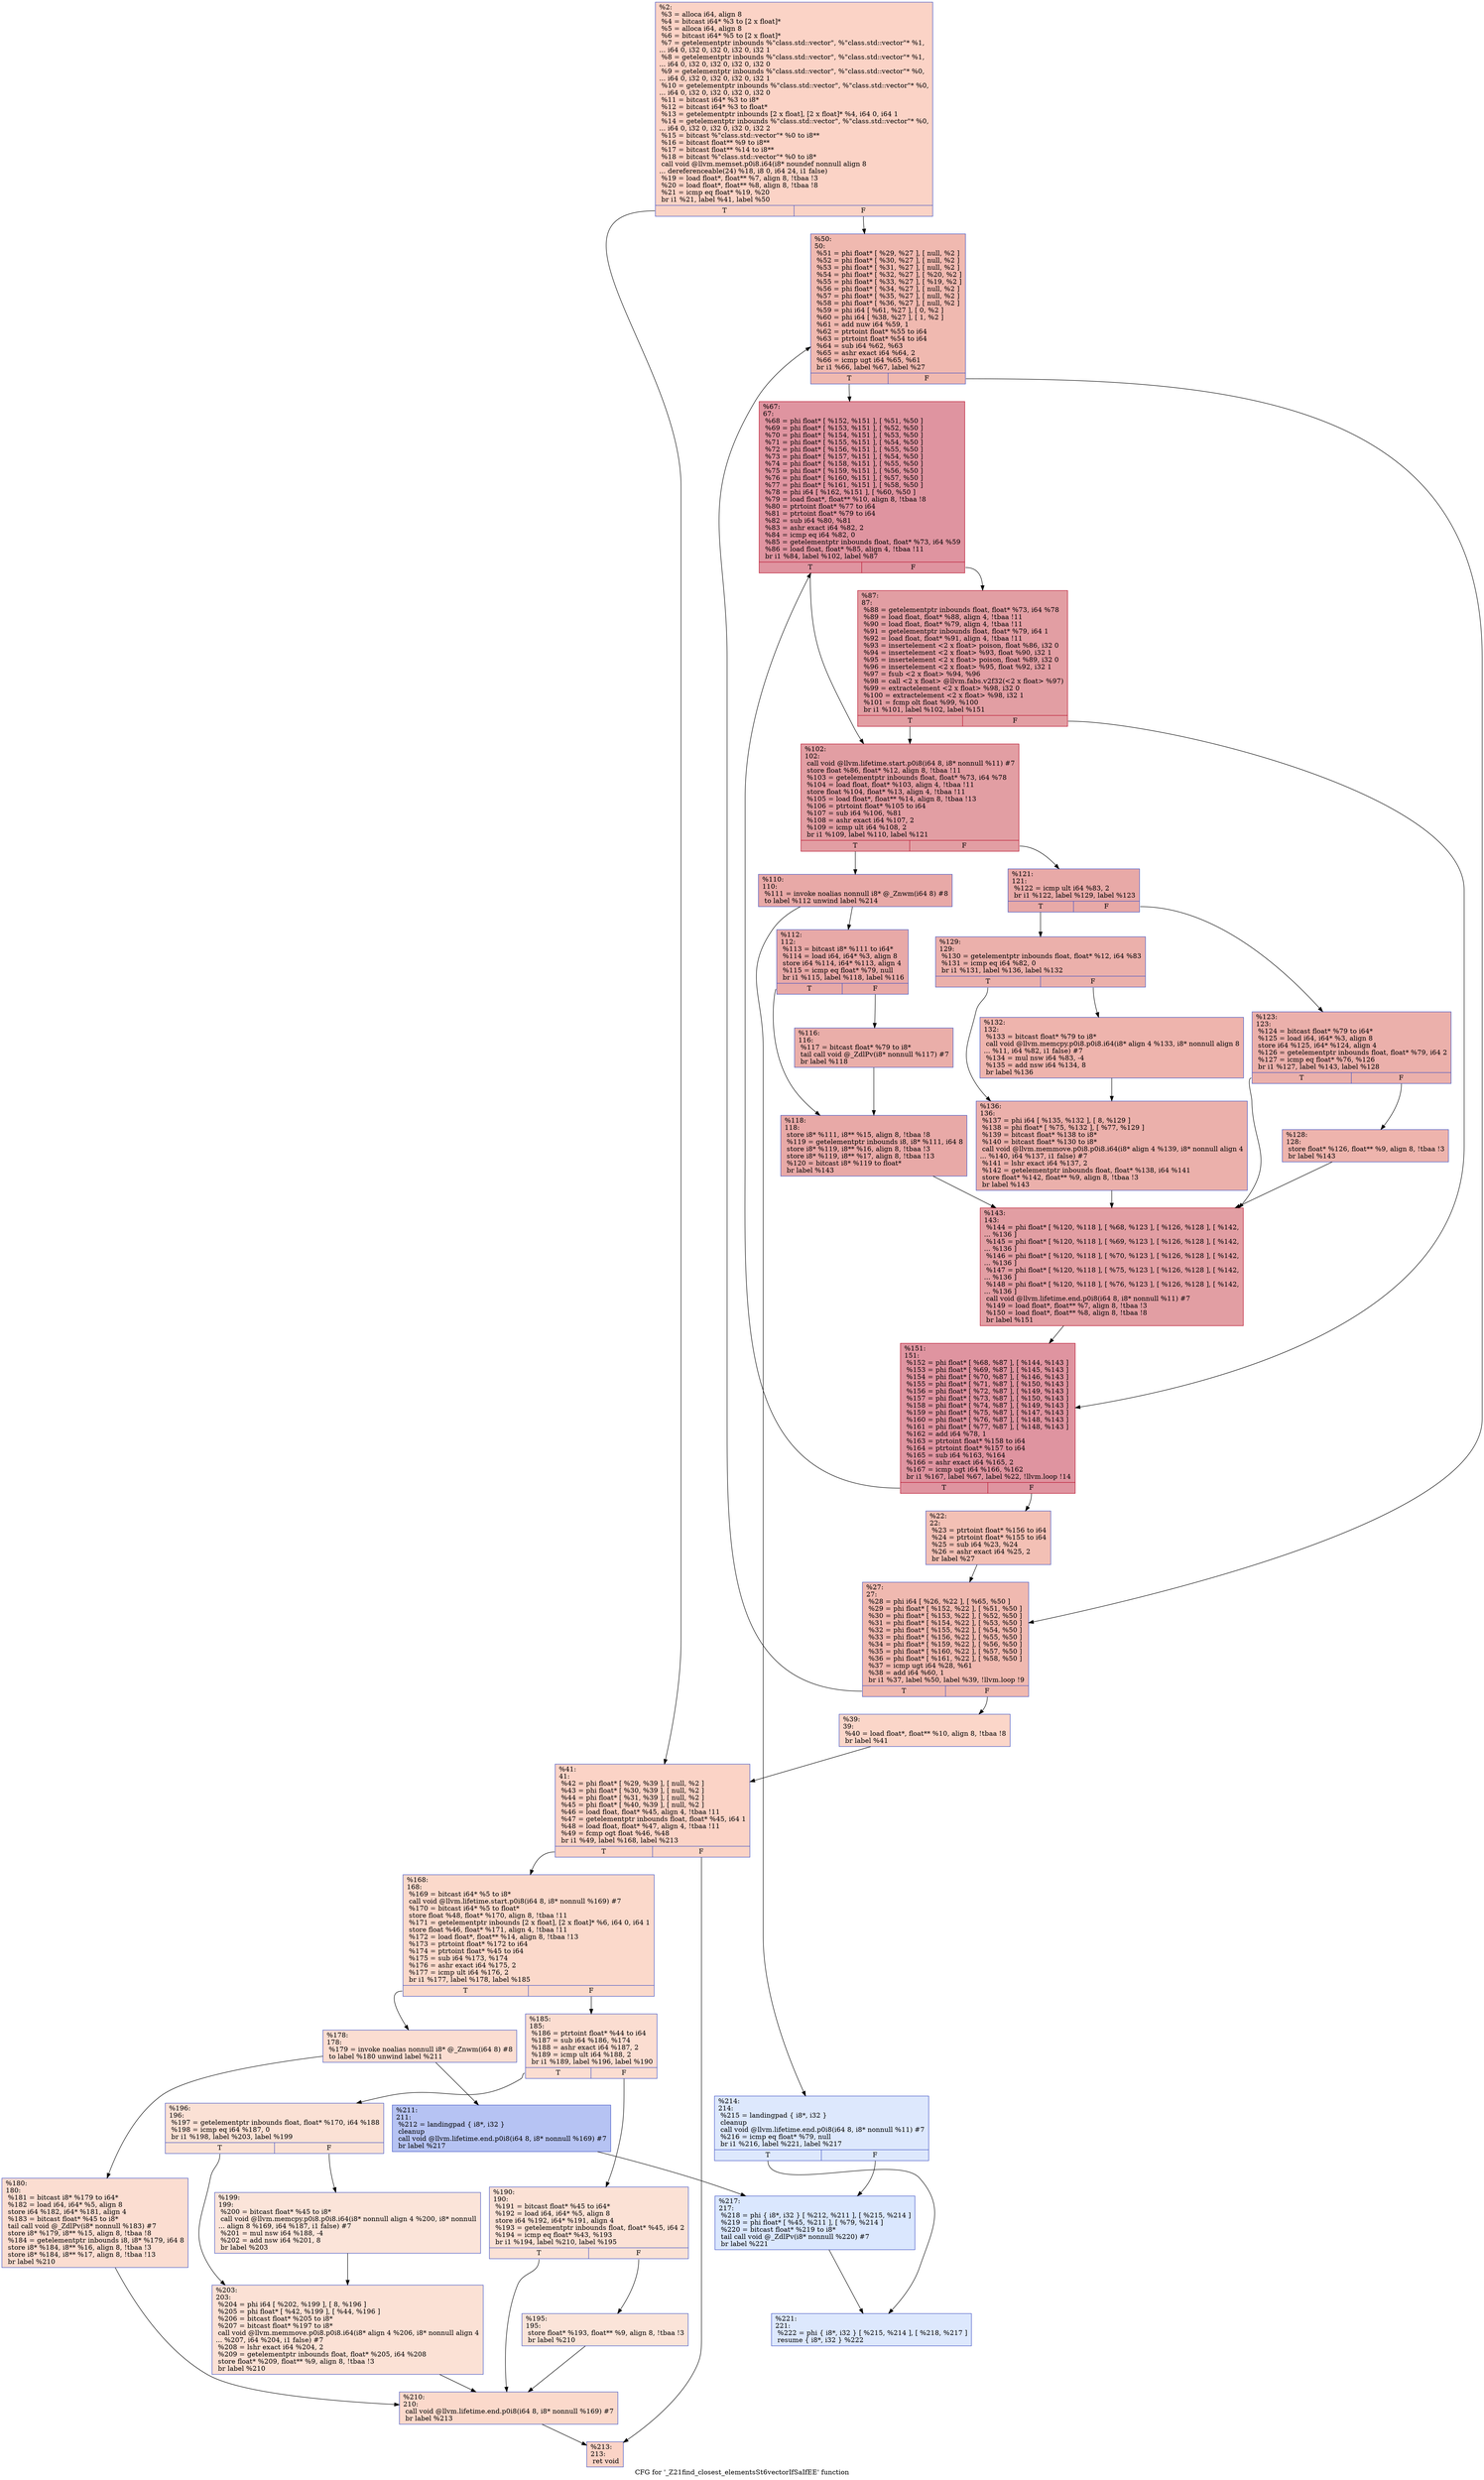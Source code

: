 digraph "CFG for '_Z21find_closest_elementsSt6vectorIfSaIfEE' function" {
	label="CFG for '_Z21find_closest_elementsSt6vectorIfSaIfEE' function";

	Node0x5621ffa0fab0 [shape=record,color="#3d50c3ff", style=filled, fillcolor="#f59c7d70",label="{%2:\l  %3 = alloca i64, align 8\l  %4 = bitcast i64* %3 to [2 x float]*\l  %5 = alloca i64, align 8\l  %6 = bitcast i64* %5 to [2 x float]*\l  %7 = getelementptr inbounds %\"class.std::vector\", %\"class.std::vector\"* %1,\l... i64 0, i32 0, i32 0, i32 0, i32 1\l  %8 = getelementptr inbounds %\"class.std::vector\", %\"class.std::vector\"* %1,\l... i64 0, i32 0, i32 0, i32 0, i32 0\l  %9 = getelementptr inbounds %\"class.std::vector\", %\"class.std::vector\"* %0,\l... i64 0, i32 0, i32 0, i32 0, i32 1\l  %10 = getelementptr inbounds %\"class.std::vector\", %\"class.std::vector\"* %0,\l... i64 0, i32 0, i32 0, i32 0, i32 0\l  %11 = bitcast i64* %3 to i8*\l  %12 = bitcast i64* %3 to float*\l  %13 = getelementptr inbounds [2 x float], [2 x float]* %4, i64 0, i64 1\l  %14 = getelementptr inbounds %\"class.std::vector\", %\"class.std::vector\"* %0,\l... i64 0, i32 0, i32 0, i32 0, i32 2\l  %15 = bitcast %\"class.std::vector\"* %0 to i8**\l  %16 = bitcast float** %9 to i8**\l  %17 = bitcast float** %14 to i8**\l  %18 = bitcast %\"class.std::vector\"* %0 to i8*\l  call void @llvm.memset.p0i8.i64(i8* noundef nonnull align 8\l... dereferenceable(24) %18, i8 0, i64 24, i1 false)\l  %19 = load float*, float** %7, align 8, !tbaa !3\l  %20 = load float*, float** %8, align 8, !tbaa !8\l  %21 = icmp eq float* %19, %20\l  br i1 %21, label %41, label %50\l|{<s0>T|<s1>F}}"];
	Node0x5621ffa0fab0:s0 -> Node0x5621ffa123c0;
	Node0x5621ffa0fab0:s1 -> Node0x5621ffa12450;
	Node0x5621ffa12590 [shape=record,color="#3d50c3ff", style=filled, fillcolor="#e5705870",label="{%22:\l22:                                               \l  %23 = ptrtoint float* %156 to i64\l  %24 = ptrtoint float* %155 to i64\l  %25 = sub i64 %23, %24\l  %26 = ashr exact i64 %25, 2\l  br label %27\l}"];
	Node0x5621ffa12590 -> Node0x5621ffa128c0;
	Node0x5621ffa128c0 [shape=record,color="#3d50c3ff", style=filled, fillcolor="#de614d70",label="{%27:\l27:                                               \l  %28 = phi i64 [ %26, %22 ], [ %65, %50 ]\l  %29 = phi float* [ %152, %22 ], [ %51, %50 ]\l  %30 = phi float* [ %153, %22 ], [ %52, %50 ]\l  %31 = phi float* [ %154, %22 ], [ %53, %50 ]\l  %32 = phi float* [ %155, %22 ], [ %54, %50 ]\l  %33 = phi float* [ %156, %22 ], [ %55, %50 ]\l  %34 = phi float* [ %159, %22 ], [ %56, %50 ]\l  %35 = phi float* [ %160, %22 ], [ %57, %50 ]\l  %36 = phi float* [ %161, %22 ], [ %58, %50 ]\l  %37 = icmp ugt i64 %28, %61\l  %38 = add i64 %60, 1\l  br i1 %37, label %50, label %39, !llvm.loop !9\l|{<s0>T|<s1>F}}"];
	Node0x5621ffa128c0:s0 -> Node0x5621ffa12450;
	Node0x5621ffa128c0:s1 -> Node0x5621ffa13a50;
	Node0x5621ffa13a50 [shape=record,color="#3d50c3ff", style=filled, fillcolor="#f6a38570",label="{%39:\l39:                                               \l  %40 = load float*, float** %10, align 8, !tbaa !8\l  br label %41\l}"];
	Node0x5621ffa13a50 -> Node0x5621ffa123c0;
	Node0x5621ffa123c0 [shape=record,color="#3d50c3ff", style=filled, fillcolor="#f59c7d70",label="{%41:\l41:                                               \l  %42 = phi float* [ %29, %39 ], [ null, %2 ]\l  %43 = phi float* [ %30, %39 ], [ null, %2 ]\l  %44 = phi float* [ %31, %39 ], [ null, %2 ]\l  %45 = phi float* [ %40, %39 ], [ null, %2 ]\l  %46 = load float, float* %45, align 4, !tbaa !11\l  %47 = getelementptr inbounds float, float* %45, i64 1\l  %48 = load float, float* %47, align 4, !tbaa !11\l  %49 = fcmp ogt float %46, %48\l  br i1 %49, label %168, label %213\l|{<s0>T|<s1>F}}"];
	Node0x5621ffa123c0:s0 -> Node0x5621ffa14f40;
	Node0x5621ffa123c0:s1 -> Node0x5621ffa14fd0;
	Node0x5621ffa12450 [shape=record,color="#3d50c3ff", style=filled, fillcolor="#de614d70",label="{%50:\l50:                                               \l  %51 = phi float* [ %29, %27 ], [ null, %2 ]\l  %52 = phi float* [ %30, %27 ], [ null, %2 ]\l  %53 = phi float* [ %31, %27 ], [ null, %2 ]\l  %54 = phi float* [ %32, %27 ], [ %20, %2 ]\l  %55 = phi float* [ %33, %27 ], [ %19, %2 ]\l  %56 = phi float* [ %34, %27 ], [ null, %2 ]\l  %57 = phi float* [ %35, %27 ], [ null, %2 ]\l  %58 = phi float* [ %36, %27 ], [ null, %2 ]\l  %59 = phi i64 [ %61, %27 ], [ 0, %2 ]\l  %60 = phi i64 [ %38, %27 ], [ 1, %2 ]\l  %61 = add nuw i64 %59, 1\l  %62 = ptrtoint float* %55 to i64\l  %63 = ptrtoint float* %54 to i64\l  %64 = sub i64 %62, %63\l  %65 = ashr exact i64 %64, 2\l  %66 = icmp ugt i64 %65, %61\l  br i1 %66, label %67, label %27\l|{<s0>T|<s1>F}}"];
	Node0x5621ffa12450:s0 -> Node0x5621ffa13850;
	Node0x5621ffa12450:s1 -> Node0x5621ffa128c0;
	Node0x5621ffa13850 [shape=record,color="#b70d28ff", style=filled, fillcolor="#b70d2870",label="{%67:\l67:                                               \l  %68 = phi float* [ %152, %151 ], [ %51, %50 ]\l  %69 = phi float* [ %153, %151 ], [ %52, %50 ]\l  %70 = phi float* [ %154, %151 ], [ %53, %50 ]\l  %71 = phi float* [ %155, %151 ], [ %54, %50 ]\l  %72 = phi float* [ %156, %151 ], [ %55, %50 ]\l  %73 = phi float* [ %157, %151 ], [ %54, %50 ]\l  %74 = phi float* [ %158, %151 ], [ %55, %50 ]\l  %75 = phi float* [ %159, %151 ], [ %56, %50 ]\l  %76 = phi float* [ %160, %151 ], [ %57, %50 ]\l  %77 = phi float* [ %161, %151 ], [ %58, %50 ]\l  %78 = phi i64 [ %162, %151 ], [ %60, %50 ]\l  %79 = load float*, float** %10, align 8, !tbaa !8\l  %80 = ptrtoint float* %77 to i64\l  %81 = ptrtoint float* %79 to i64\l  %82 = sub i64 %80, %81\l  %83 = ashr exact i64 %82, 2\l  %84 = icmp eq i64 %82, 0\l  %85 = getelementptr inbounds float, float* %73, i64 %59\l  %86 = load float, float* %85, align 4, !tbaa !11\l  br i1 %84, label %102, label %87\l|{<s0>T|<s1>F}}"];
	Node0x5621ffa13850:s0 -> Node0x5621ffa16b20;
	Node0x5621ffa13850:s1 -> Node0x5621ffa16b70;
	Node0x5621ffa16b70 [shape=record,color="#b70d28ff", style=filled, fillcolor="#be242e70",label="{%87:\l87:                                               \l  %88 = getelementptr inbounds float, float* %73, i64 %78\l  %89 = load float, float* %88, align 4, !tbaa !11\l  %90 = load float, float* %79, align 4, !tbaa !11\l  %91 = getelementptr inbounds float, float* %79, i64 1\l  %92 = load float, float* %91, align 4, !tbaa !11\l  %93 = insertelement \<2 x float\> poison, float %86, i32 0\l  %94 = insertelement \<2 x float\> %93, float %90, i32 1\l  %95 = insertelement \<2 x float\> poison, float %89, i32 0\l  %96 = insertelement \<2 x float\> %95, float %92, i32 1\l  %97 = fsub \<2 x float\> %94, %96\l  %98 = call \<2 x float\> @llvm.fabs.v2f32(\<2 x float\> %97)\l  %99 = extractelement \<2 x float\> %98, i32 0\l  %100 = extractelement \<2 x float\> %98, i32 1\l  %101 = fcmp olt float %99, %100\l  br i1 %101, label %102, label %151\l|{<s0>T|<s1>F}}"];
	Node0x5621ffa16b70:s0 -> Node0x5621ffa16b20;
	Node0x5621ffa16b70:s1 -> Node0x5621ffa13950;
	Node0x5621ffa16b20 [shape=record,color="#b70d28ff", style=filled, fillcolor="#be242e70",label="{%102:\l102:                                              \l  call void @llvm.lifetime.start.p0i8(i64 8, i8* nonnull %11) #7\l  store float %86, float* %12, align 8, !tbaa !11\l  %103 = getelementptr inbounds float, float* %73, i64 %78\l  %104 = load float, float* %103, align 4, !tbaa !11\l  store float %104, float* %13, align 4, !tbaa !11\l  %105 = load float*, float** %14, align 8, !tbaa !13\l  %106 = ptrtoint float* %105 to i64\l  %107 = sub i64 %106, %81\l  %108 = ashr exact i64 %107, 2\l  %109 = icmp ult i64 %108, 2\l  br i1 %109, label %110, label %121\l|{<s0>T|<s1>F}}"];
	Node0x5621ffa16b20:s0 -> Node0x5621ffa187f0;
	Node0x5621ffa16b20:s1 -> Node0x5621ffa18840;
	Node0x5621ffa187f0 [shape=record,color="#3d50c3ff", style=filled, fillcolor="#ca3b3770",label="{%110:\l110:                                              \l  %111 = invoke noalias nonnull i8* @_Znwm(i64 8) #8\l          to label %112 unwind label %214\l}"];
	Node0x5621ffa187f0 -> Node0x5621ffa18960;
	Node0x5621ffa187f0 -> Node0x5621ffa189b0;
	Node0x5621ffa18960 [shape=record,color="#3d50c3ff", style=filled, fillcolor="#ca3b3770",label="{%112:\l112:                                              \l  %113 = bitcast i8* %111 to i64*\l  %114 = load i64, i64* %3, align 8\l  store i64 %114, i64* %113, align 4\l  %115 = icmp eq float* %79, null\l  br i1 %115, label %118, label %116\l|{<s0>T|<s1>F}}"];
	Node0x5621ffa18960:s0 -> Node0x5621ffa18df0;
	Node0x5621ffa18960:s1 -> Node0x5621ffa18e40;
	Node0x5621ffa18e40 [shape=record,color="#3d50c3ff", style=filled, fillcolor="#d0473d70",label="{%116:\l116:                                              \l  %117 = bitcast float* %79 to i8*\l  tail call void @_ZdlPv(i8* nonnull %117) #7\l  br label %118\l}"];
	Node0x5621ffa18e40 -> Node0x5621ffa18df0;
	Node0x5621ffa18df0 [shape=record,color="#3d50c3ff", style=filled, fillcolor="#ca3b3770",label="{%118:\l118:                                              \l  store i8* %111, i8** %15, align 8, !tbaa !8\l  %119 = getelementptr inbounds i8, i8* %111, i64 8\l  store i8* %119, i8** %16, align 8, !tbaa !3\l  store i8* %119, i8** %17, align 8, !tbaa !13\l  %120 = bitcast i8* %119 to float*\l  br label %143\l}"];
	Node0x5621ffa18df0 -> Node0x5621ffa1a170;
	Node0x5621ffa18840 [shape=record,color="#3d50c3ff", style=filled, fillcolor="#ca3b3770",label="{%121:\l121:                                              \l  %122 = icmp ult i64 %83, 2\l  br i1 %122, label %129, label %123\l|{<s0>T|<s1>F}}"];
	Node0x5621ffa18840:s0 -> Node0x5621ffa1a2c0;
	Node0x5621ffa18840:s1 -> Node0x5621ffa1a310;
	Node0x5621ffa1a310 [shape=record,color="#3d50c3ff", style=filled, fillcolor="#d24b4070",label="{%123:\l123:                                              \l  %124 = bitcast float* %79 to i64*\l  %125 = load i64, i64* %3, align 8\l  store i64 %125, i64* %124, align 4\l  %126 = getelementptr inbounds float, float* %79, i64 2\l  %127 = icmp eq float* %76, %126\l  br i1 %127, label %143, label %128\l|{<s0>T|<s1>F}}"];
	Node0x5621ffa1a310:s0 -> Node0x5621ffa1a170;
	Node0x5621ffa1a310:s1 -> Node0x5621ffa1a6b0;
	Node0x5621ffa1a6b0 [shape=record,color="#3d50c3ff", style=filled, fillcolor="#d8564670",label="{%128:\l128:                                              \l  store float* %126, float** %9, align 8, !tbaa !3\l  br label %143\l}"];
	Node0x5621ffa1a6b0 -> Node0x5621ffa1a170;
	Node0x5621ffa1a2c0 [shape=record,color="#3d50c3ff", style=filled, fillcolor="#d24b4070",label="{%129:\l129:                                              \l  %130 = getelementptr inbounds float, float* %12, i64 %83\l  %131 = icmp eq i64 %82, 0\l  br i1 %131, label %136, label %132\l|{<s0>T|<s1>F}}"];
	Node0x5621ffa1a2c0:s0 -> Node0x5621ffa1b1f0;
	Node0x5621ffa1a2c0:s1 -> Node0x5621ffa1b240;
	Node0x5621ffa1b240 [shape=record,color="#3d50c3ff", style=filled, fillcolor="#d8564670",label="{%132:\l132:                                              \l  %133 = bitcast float* %79 to i8*\l  call void @llvm.memcpy.p0i8.p0i8.i64(i8* align 4 %133, i8* nonnull align 8\l... %11, i64 %82, i1 false) #7\l  %134 = mul nsw i64 %83, -4\l  %135 = add nsw i64 %134, 8\l  br label %136\l}"];
	Node0x5621ffa1b240 -> Node0x5621ffa1b1f0;
	Node0x5621ffa1b1f0 [shape=record,color="#3d50c3ff", style=filled, fillcolor="#d24b4070",label="{%136:\l136:                                              \l  %137 = phi i64 [ %135, %132 ], [ 8, %129 ]\l  %138 = phi float* [ %75, %132 ], [ %77, %129 ]\l  %139 = bitcast float* %138 to i8*\l  %140 = bitcast float* %130 to i8*\l  call void @llvm.memmove.p0i8.p0i8.i64(i8* align 4 %139, i8* nonnull align 4\l... %140, i64 %137, i1 false) #7\l  %141 = lshr exact i64 %137, 2\l  %142 = getelementptr inbounds float, float* %138, i64 %141\l  store float* %142, float** %9, align 8, !tbaa !3\l  br label %143\l}"];
	Node0x5621ffa1b1f0 -> Node0x5621ffa1a170;
	Node0x5621ffa1a170 [shape=record,color="#b70d28ff", style=filled, fillcolor="#be242e70",label="{%143:\l143:                                              \l  %144 = phi float* [ %120, %118 ], [ %68, %123 ], [ %126, %128 ], [ %142,\l... %136 ]\l  %145 = phi float* [ %120, %118 ], [ %69, %123 ], [ %126, %128 ], [ %142,\l... %136 ]\l  %146 = phi float* [ %120, %118 ], [ %70, %123 ], [ %126, %128 ], [ %142,\l... %136 ]\l  %147 = phi float* [ %120, %118 ], [ %75, %123 ], [ %126, %128 ], [ %142,\l... %136 ]\l  %148 = phi float* [ %120, %118 ], [ %76, %123 ], [ %126, %128 ], [ %142,\l... %136 ]\l  call void @llvm.lifetime.end.p0i8(i64 8, i8* nonnull %11) #7\l  %149 = load float*, float** %7, align 8, !tbaa !3\l  %150 = load float*, float** %8, align 8, !tbaa !8\l  br label %151\l}"];
	Node0x5621ffa1a170 -> Node0x5621ffa13950;
	Node0x5621ffa13950 [shape=record,color="#b70d28ff", style=filled, fillcolor="#b70d2870",label="{%151:\l151:                                              \l  %152 = phi float* [ %68, %87 ], [ %144, %143 ]\l  %153 = phi float* [ %69, %87 ], [ %145, %143 ]\l  %154 = phi float* [ %70, %87 ], [ %146, %143 ]\l  %155 = phi float* [ %71, %87 ], [ %150, %143 ]\l  %156 = phi float* [ %72, %87 ], [ %149, %143 ]\l  %157 = phi float* [ %73, %87 ], [ %150, %143 ]\l  %158 = phi float* [ %74, %87 ], [ %149, %143 ]\l  %159 = phi float* [ %75, %87 ], [ %147, %143 ]\l  %160 = phi float* [ %76, %87 ], [ %148, %143 ]\l  %161 = phi float* [ %77, %87 ], [ %148, %143 ]\l  %162 = add i64 %78, 1\l  %163 = ptrtoint float* %158 to i64\l  %164 = ptrtoint float* %157 to i64\l  %165 = sub i64 %163, %164\l  %166 = ashr exact i64 %165, 2\l  %167 = icmp ugt i64 %166, %162\l  br i1 %167, label %67, label %22, !llvm.loop !14\l|{<s0>T|<s1>F}}"];
	Node0x5621ffa13950:s0 -> Node0x5621ffa13850;
	Node0x5621ffa13950:s1 -> Node0x5621ffa12590;
	Node0x5621ffa14f40 [shape=record,color="#3d50c3ff", style=filled, fillcolor="#f7a88970",label="{%168:\l168:                                              \l  %169 = bitcast i64* %5 to i8*\l  call void @llvm.lifetime.start.p0i8(i64 8, i8* nonnull %169) #7\l  %170 = bitcast i64* %5 to float*\l  store float %48, float* %170, align 8, !tbaa !11\l  %171 = getelementptr inbounds [2 x float], [2 x float]* %6, i64 0, i64 1\l  store float %46, float* %171, align 4, !tbaa !11\l  %172 = load float*, float** %14, align 8, !tbaa !13\l  %173 = ptrtoint float* %172 to i64\l  %174 = ptrtoint float* %45 to i64\l  %175 = sub i64 %173, %174\l  %176 = ashr exact i64 %175, 2\l  %177 = icmp ult i64 %176, 2\l  br i1 %177, label %178, label %185\l|{<s0>T|<s1>F}}"];
	Node0x5621ffa14f40:s0 -> Node0x5621ffa1db50;
	Node0x5621ffa14f40:s1 -> Node0x5621ffa1dba0;
	Node0x5621ffa1db50 [shape=record,color="#3d50c3ff", style=filled, fillcolor="#f7b39670",label="{%178:\l178:                                              \l  %179 = invoke noalias nonnull i8* @_Znwm(i64 8) #8\l          to label %180 unwind label %211\l}"];
	Node0x5621ffa1db50 -> Node0x5621ffa1dca0;
	Node0x5621ffa1db50 -> Node0x5621ffa1dcf0;
	Node0x5621ffa1dca0 [shape=record,color="#3d50c3ff", style=filled, fillcolor="#f7b39670",label="{%180:\l180:                                              \l  %181 = bitcast i8* %179 to i64*\l  %182 = load i64, i64* %5, align 8\l  store i64 %182, i64* %181, align 4\l  %183 = bitcast float* %45 to i8*\l  tail call void @_ZdlPv(i8* nonnull %183) #7\l  store i8* %179, i8** %15, align 8, !tbaa !8\l  %184 = getelementptr inbounds i8, i8* %179, i64 8\l  store i8* %184, i8** %16, align 8, !tbaa !3\l  store i8* %184, i8** %17, align 8, !tbaa !13\l  br label %210\l}"];
	Node0x5621ffa1dca0 -> Node0x5621ffa1e2d0;
	Node0x5621ffa1dba0 [shape=record,color="#3d50c3ff", style=filled, fillcolor="#f7b39670",label="{%185:\l185:                                              \l  %186 = ptrtoint float* %44 to i64\l  %187 = sub i64 %186, %174\l  %188 = ashr exact i64 %187, 2\l  %189 = icmp ult i64 %188, 2\l  br i1 %189, label %196, label %190\l|{<s0>T|<s1>F}}"];
	Node0x5621ffa1dba0:s0 -> Node0x5621ffa1e5b0;
	Node0x5621ffa1dba0:s1 -> Node0x5621ffa1e600;
	Node0x5621ffa1e600 [shape=record,color="#3d50c3ff", style=filled, fillcolor="#f7bca170",label="{%190:\l190:                                              \l  %191 = bitcast float* %45 to i64*\l  %192 = load i64, i64* %5, align 8\l  store i64 %192, i64* %191, align 4\l  %193 = getelementptr inbounds float, float* %45, i64 2\l  %194 = icmp eq float* %43, %193\l  br i1 %194, label %210, label %195\l|{<s0>T|<s1>F}}"];
	Node0x5621ffa1e600:s0 -> Node0x5621ffa1e2d0;
	Node0x5621ffa1e600:s1 -> Node0x5621ffa1e9a0;
	Node0x5621ffa1e9a0 [shape=record,color="#3d50c3ff", style=filled, fillcolor="#f5c1a970",label="{%195:\l195:                                              \l  store float* %193, float** %9, align 8, !tbaa !3\l  br label %210\l}"];
	Node0x5621ffa1e9a0 -> Node0x5621ffa1e2d0;
	Node0x5621ffa1e5b0 [shape=record,color="#3d50c3ff", style=filled, fillcolor="#f7bca170",label="{%196:\l196:                                              \l  %197 = getelementptr inbounds float, float* %170, i64 %188\l  %198 = icmp eq i64 %187, 0\l  br i1 %198, label %203, label %199\l|{<s0>T|<s1>F}}"];
	Node0x5621ffa1e5b0:s0 -> Node0x5621ffa1ecd0;
	Node0x5621ffa1e5b0:s1 -> Node0x5621ffa1ed20;
	Node0x5621ffa1ed20 [shape=record,color="#3d50c3ff", style=filled, fillcolor="#f5c1a970",label="{%199:\l199:                                              \l  %200 = bitcast float* %45 to i8*\l  call void @llvm.memcpy.p0i8.p0i8.i64(i8* nonnull align 4 %200, i8* nonnull\l... align 8 %169, i64 %187, i1 false) #7\l  %201 = mul nsw i64 %188, -4\l  %202 = add nsw i64 %201, 8\l  br label %203\l}"];
	Node0x5621ffa1ed20 -> Node0x5621ffa1ecd0;
	Node0x5621ffa1ecd0 [shape=record,color="#3d50c3ff", style=filled, fillcolor="#f7bca170",label="{%203:\l203:                                              \l  %204 = phi i64 [ %202, %199 ], [ 8, %196 ]\l  %205 = phi float* [ %42, %199 ], [ %44, %196 ]\l  %206 = bitcast float* %205 to i8*\l  %207 = bitcast float* %197 to i8*\l  call void @llvm.memmove.p0i8.p0i8.i64(i8* align 4 %206, i8* nonnull align 4\l... %207, i64 %204, i1 false) #7\l  %208 = lshr exact i64 %204, 2\l  %209 = getelementptr inbounds float, float* %205, i64 %208\l  store float* %209, float** %9, align 8, !tbaa !3\l  br label %210\l}"];
	Node0x5621ffa1ecd0 -> Node0x5621ffa1e2d0;
	Node0x5621ffa1e2d0 [shape=record,color="#3d50c3ff", style=filled, fillcolor="#f7a88970",label="{%210:\l210:                                              \l  call void @llvm.lifetime.end.p0i8(i64 8, i8* nonnull %169) #7\l  br label %213\l}"];
	Node0x5621ffa1e2d0 -> Node0x5621ffa14fd0;
	Node0x5621ffa1dcf0 [shape=record,color="#3d50c3ff", style=filled, fillcolor="#5977e370",label="{%211:\l211:                                              \l  %212 = landingpad \{ i8*, i32 \}\l          cleanup\l  call void @llvm.lifetime.end.p0i8(i64 8, i8* nonnull %169) #7\l  br label %217\l}"];
	Node0x5621ffa1dcf0 -> Node0x5621ffa1fad0;
	Node0x5621ffa14fd0 [shape=record,color="#3d50c3ff", style=filled, fillcolor="#f59c7d70",label="{%213:\l213:                                              \l  ret void\l}"];
	Node0x5621ffa189b0 [shape=record,color="#3d50c3ff", style=filled, fillcolor="#b2ccfb70",label="{%214:\l214:                                              \l  %215 = landingpad \{ i8*, i32 \}\l          cleanup\l  call void @llvm.lifetime.end.p0i8(i64 8, i8* nonnull %11) #7\l  %216 = icmp eq float* %79, null\l  br i1 %216, label %221, label %217\l|{<s0>T|<s1>F}}"];
	Node0x5621ffa189b0:s0 -> Node0x5621ffa1fe10;
	Node0x5621ffa189b0:s1 -> Node0x5621ffa1fad0;
	Node0x5621ffa1fad0 [shape=record,color="#3d50c3ff", style=filled, fillcolor="#abc8fd70",label="{%217:\l217:                                              \l  %218 = phi \{ i8*, i32 \} [ %212, %211 ], [ %215, %214 ]\l  %219 = phi float* [ %45, %211 ], [ %79, %214 ]\l  %220 = bitcast float* %219 to i8*\l  tail call void @_ZdlPv(i8* nonnull %220) #7\l  br label %221\l}"];
	Node0x5621ffa1fad0 -> Node0x5621ffa1fe10;
	Node0x5621ffa1fe10 [shape=record,color="#3d50c3ff", style=filled, fillcolor="#b2ccfb70",label="{%221:\l221:                                              \l  %222 = phi \{ i8*, i32 \} [ %215, %214 ], [ %218, %217 ]\l  resume \{ i8*, i32 \} %222\l}"];
}
